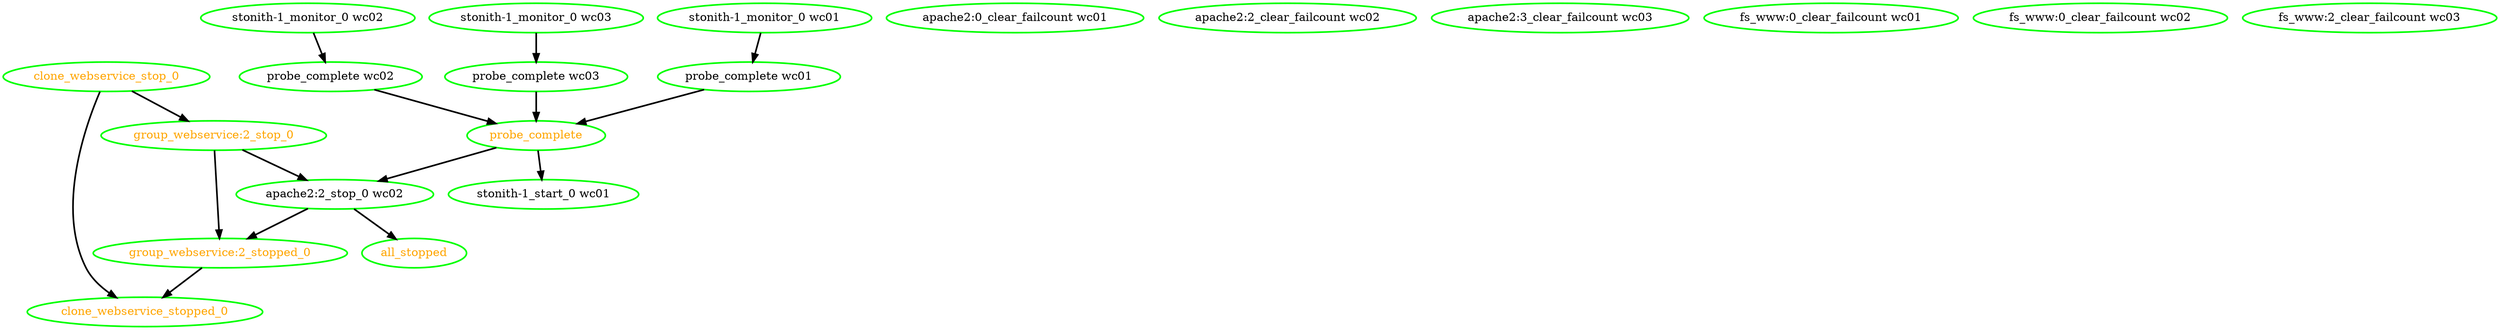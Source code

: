 digraph "g" {
"all_stopped" [ style=bold color="green" fontcolor="orange"  ]
"apache2:0_clear_failcount wc01" [ style=bold color="green" fontcolor="black"  ]
"apache2:2_clear_failcount wc02" [ style=bold color="green" fontcolor="black"  ]
"apache2:2_stop_0 wc02" -> "all_stopped" [ style = bold]
"apache2:2_stop_0 wc02" -> "group_webservice:2_stopped_0" [ style = bold]
"apache2:2_stop_0 wc02" [ style=bold color="green" fontcolor="black"  ]
"apache2:3_clear_failcount wc03" [ style=bold color="green" fontcolor="black"  ]
"clone_webservice_stop_0" -> "clone_webservice_stopped_0" [ style = bold]
"clone_webservice_stop_0" -> "group_webservice:2_stop_0" [ style = bold]
"clone_webservice_stop_0" [ style=bold color="green" fontcolor="orange"  ]
"clone_webservice_stopped_0" [ style=bold color="green" fontcolor="orange"  ]
"fs_www:0_clear_failcount wc01" [ style=bold color="green" fontcolor="black"  ]
"fs_www:0_clear_failcount wc02" [ style=bold color="green" fontcolor="black"  ]
"fs_www:2_clear_failcount wc03" [ style=bold color="green" fontcolor="black"  ]
"group_webservice:2_stop_0" -> "apache2:2_stop_0 wc02" [ style = bold]
"group_webservice:2_stop_0" -> "group_webservice:2_stopped_0" [ style = bold]
"group_webservice:2_stop_0" [ style=bold color="green" fontcolor="orange"  ]
"group_webservice:2_stopped_0" -> "clone_webservice_stopped_0" [ style = bold]
"group_webservice:2_stopped_0" [ style=bold color="green" fontcolor="orange"  ]
"probe_complete wc01" -> "probe_complete" [ style = bold]
"probe_complete wc01" [ style=bold color="green" fontcolor="black"  ]
"probe_complete wc02" -> "probe_complete" [ style = bold]
"probe_complete wc02" [ style=bold color="green" fontcolor="black"  ]
"probe_complete wc03" -> "probe_complete" [ style = bold]
"probe_complete wc03" [ style=bold color="green" fontcolor="black"  ]
"probe_complete" -> "apache2:2_stop_0 wc02" [ style = bold]
"probe_complete" -> "stonith-1_start_0 wc01" [ style = bold]
"probe_complete" [ style=bold color="green" fontcolor="orange"  ]
"stonith-1_monitor_0 wc01" -> "probe_complete wc01" [ style = bold]
"stonith-1_monitor_0 wc01" [ style=bold color="green" fontcolor="black"  ]
"stonith-1_monitor_0 wc02" -> "probe_complete wc02" [ style = bold]
"stonith-1_monitor_0 wc02" [ style=bold color="green" fontcolor="black"  ]
"stonith-1_monitor_0 wc03" -> "probe_complete wc03" [ style = bold]
"stonith-1_monitor_0 wc03" [ style=bold color="green" fontcolor="black"  ]
"stonith-1_start_0 wc01" [ style=bold color="green" fontcolor="black"  ]
}
